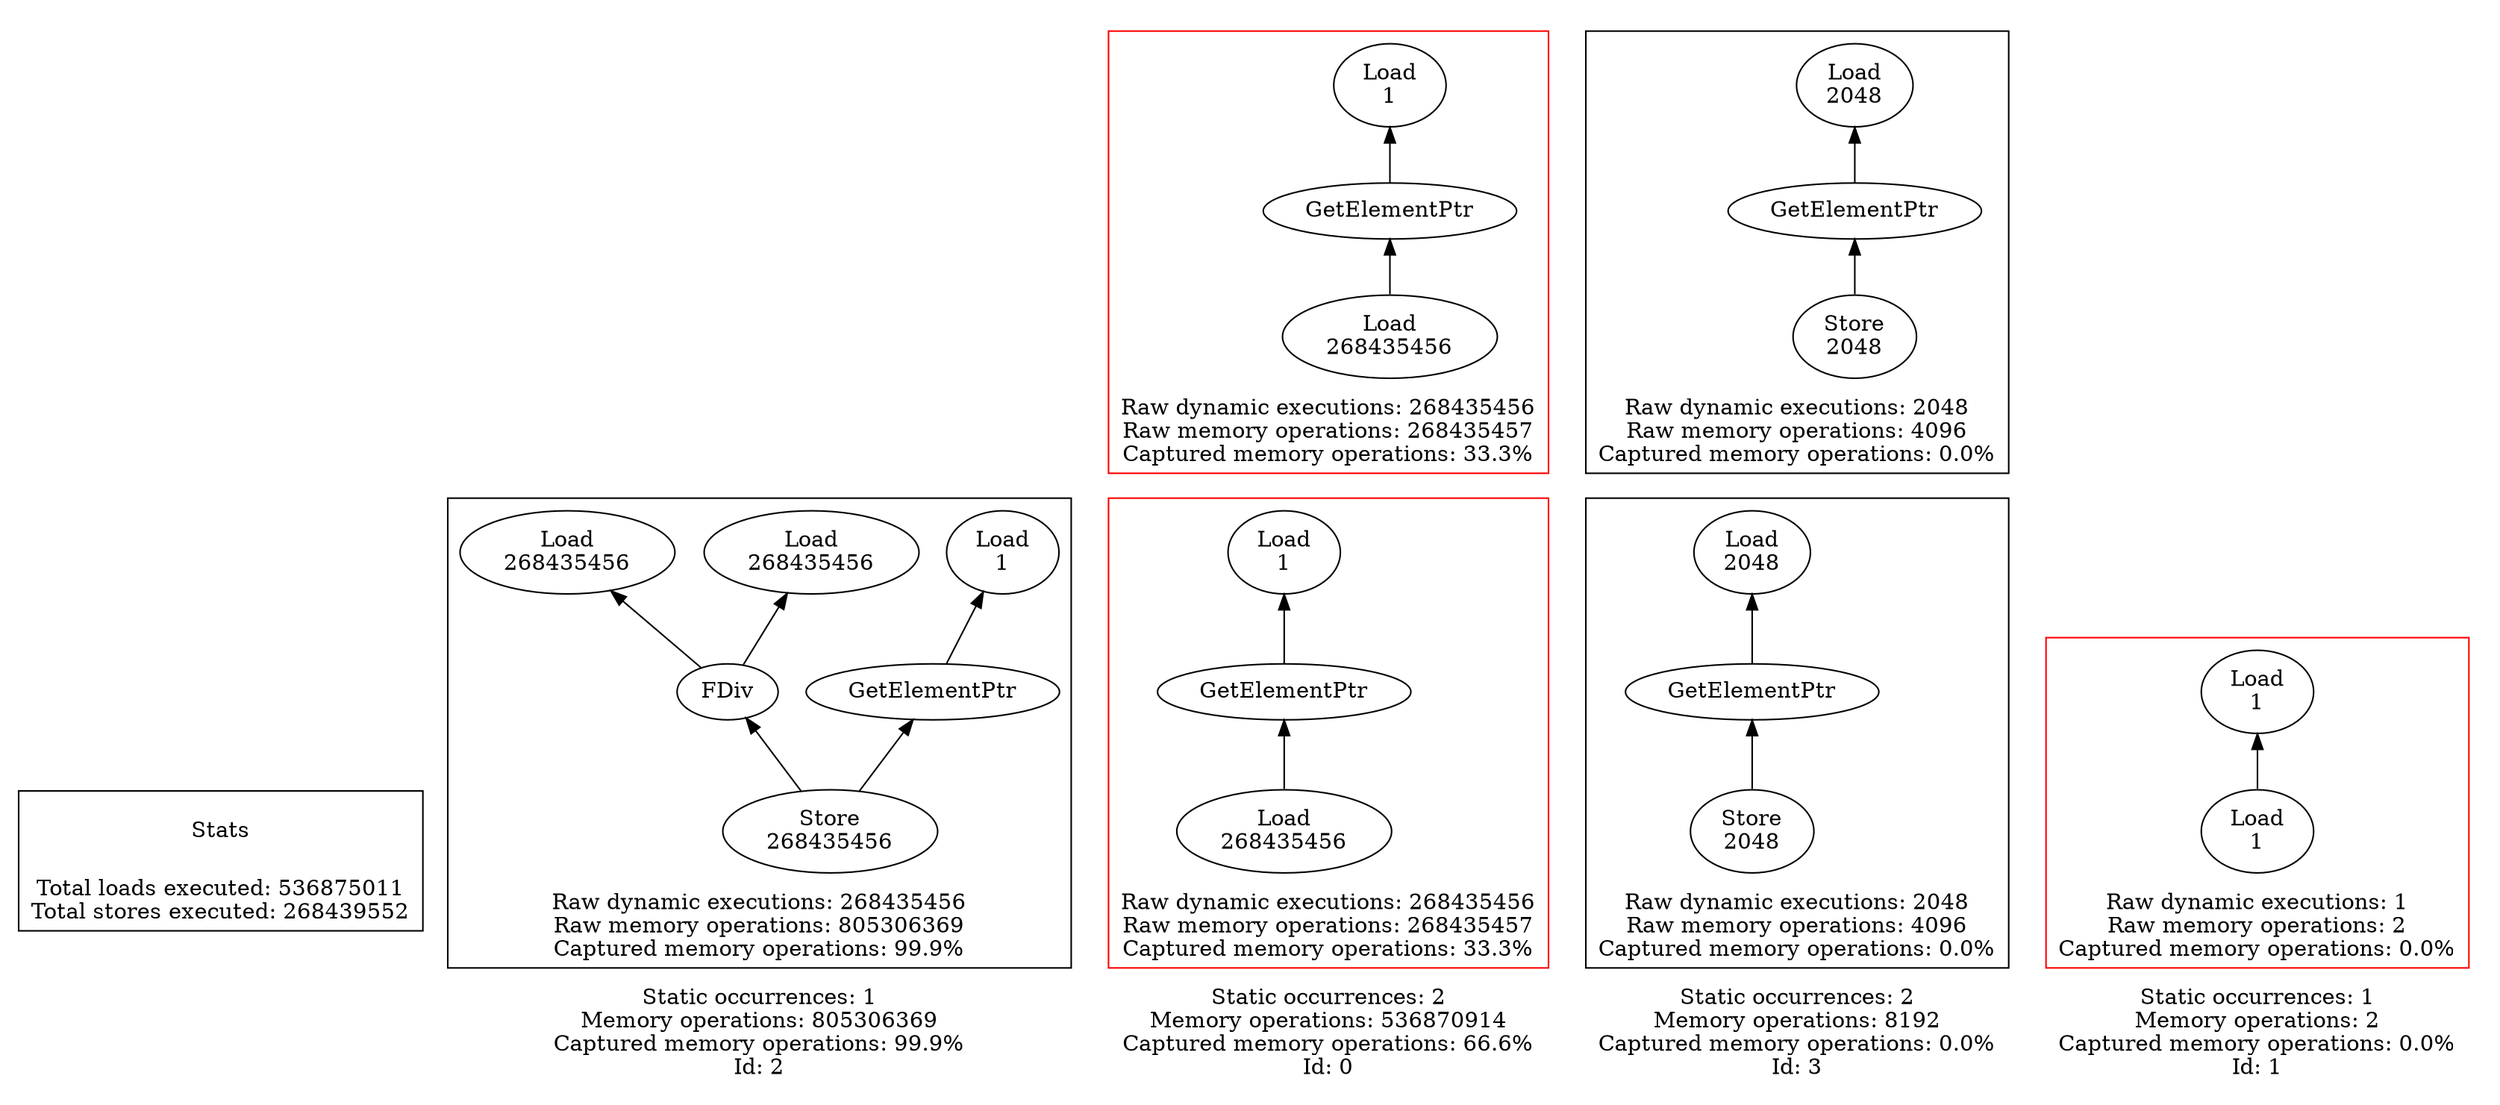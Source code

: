 strict digraph {
rankdir=BT
subgraph {
Stats [shape=plaintext]
cluster=true
label="Total loads executed: 536875011\nTotal stores executed: 268439552"
}
subgraph {
subgraph {
"2_0_40" [label="FDiv"]
"2_0_39" [label="Load\n268435456"]
"2_0_40" -> "2_0_39"
"2_0_37" [label="Load\n268435456"]
"2_0_40" -> "2_0_37"
"2_0_38" [label="GetElementPtr"]
"2_0_28" [label="Load\n1"]
"2_0_38" -> "2_0_28"
{
rank=min
"2_0_41" [label="Store\n268435456"]
}
"2_0_41" -> "2_0_38"
"2_0_41" -> "2_0_40"
cluster=true
label="Raw dynamic executions: 268435456\nRaw memory operations: 805306369\nCaptured memory operations: 99.9%"
}
cluster=true
penwidth=0
label="Static occurrences: 1\nMemory operations: 805306369\nCaptured memory operations: 99.9%\nId: 2"
}
subgraph {
subgraph {
{
rank=min
"0_0_37" [label="Load\n268435456"]
}
"0_0_36" [label="GetElementPtr"]
"0_0_37" -> "0_0_36"
"0_0_29" [label="Load\n1"]
"0_0_36" -> "0_0_29"
cluster=true
label="Raw dynamic executions: 268435456\nRaw memory operations: 268435457\nCaptured memory operations: 33.3%"
color=red
}
subgraph {
{
rank=max
"0_1" [shape=point style=invis]
"0_1" -> "0_0_37" [style=invis]
}
{
rank=min
"0_1_39" [label="Load\n268435456"]
}
"0_1_38" [label="GetElementPtr"]
"0_1_39" -> "0_1_38"
"0_1_28" [label="Load\n1"]
"0_1_38" -> "0_1_28"
cluster=true
label="Raw dynamic executions: 268435456\nRaw memory operations: 268435457\nCaptured memory operations: 33.3%"
color=red
}
cluster=true
penwidth=0
label="Static occurrences: 2\nMemory operations: 536870914\nCaptured memory operations: 66.6%\nId: 0"
}
subgraph {
subgraph {
"3_0_16" [label="GetElementPtr"]
"3_0_15" [label="Load\n2048"]
"3_0_16" -> "3_0_15"
{
rank=min
"3_0_17" [label="Store\n2048"]
}
"3_0_17" -> "3_0_16"
cluster=true
label="Raw dynamic executions: 2048\nRaw memory operations: 4096\nCaptured memory operations: 0.0%"
}
subgraph {
{
rank=max
"3_1" [shape=point style=invis]
"3_1" -> "3_0_17" [style=invis]
}
"3_1_23" [label="GetElementPtr"]
"3_1_22" [label="Load\n2048"]
"3_1_23" -> "3_1_22"
{
rank=min
"3_1_24" [label="Store\n2048"]
}
"3_1_24" -> "3_1_23"
cluster=true
label="Raw dynamic executions: 2048\nRaw memory operations: 4096\nCaptured memory operations: 0.0%"
}
cluster=true
penwidth=0
label="Static occurrences: 2\nMemory operations: 8192\nCaptured memory operations: 0.0%\nId: 3"
}
subgraph {
subgraph {
{
rank=min
"1_0_48" [label="Load\n1"]
}
"1_0_28" [label="Load\n1"]
"1_0_48" -> "1_0_28"
cluster=true
label="Raw dynamic executions: 1\nRaw memory operations: 2\nCaptured memory operations: 0.0%"
color=red
}
cluster=true
penwidth=0
label="Static occurrences: 1\nMemory operations: 2\nCaptured memory operations: 0.0%\nId: 1"
}
}
